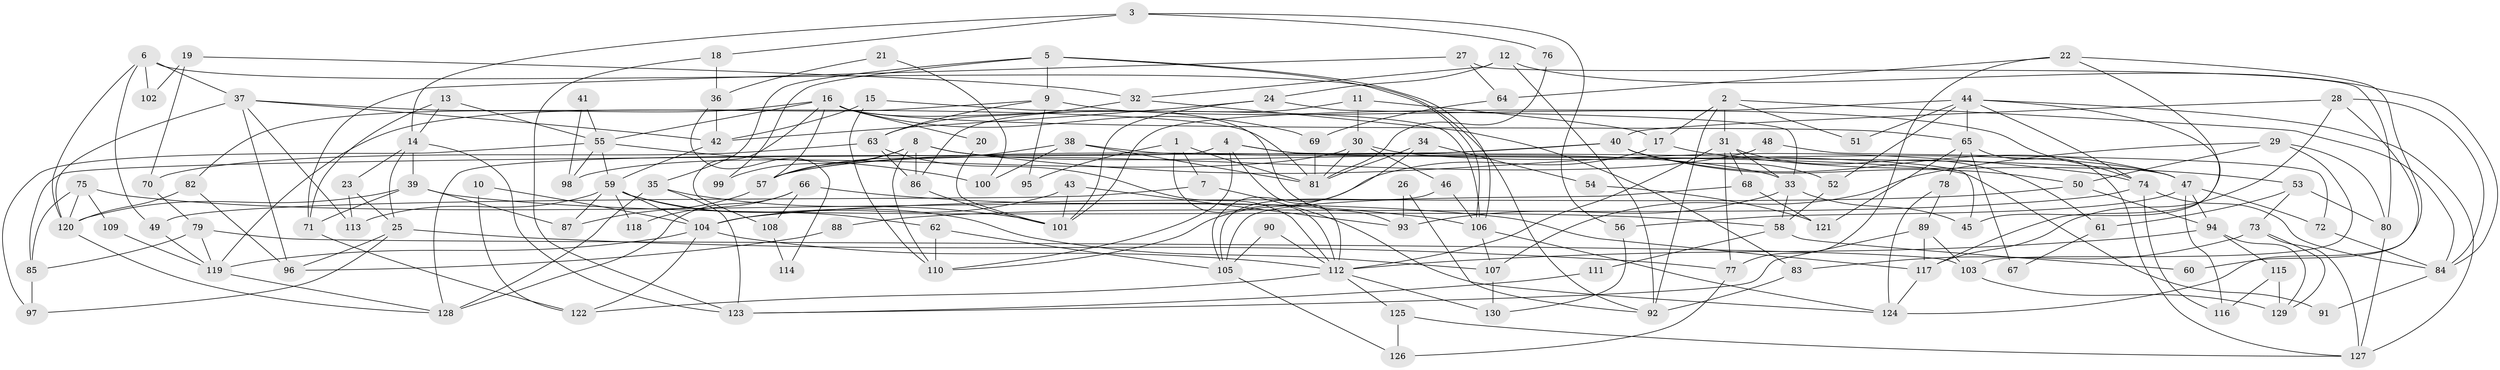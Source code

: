 // Generated by graph-tools (version 1.1) at 2025/11/02/27/25 16:11:19]
// undirected, 130 vertices, 260 edges
graph export_dot {
graph [start="1"]
  node [color=gray90,style=filled];
  1;
  2;
  3;
  4;
  5;
  6;
  7;
  8;
  9;
  10;
  11;
  12;
  13;
  14;
  15;
  16;
  17;
  18;
  19;
  20;
  21;
  22;
  23;
  24;
  25;
  26;
  27;
  28;
  29;
  30;
  31;
  32;
  33;
  34;
  35;
  36;
  37;
  38;
  39;
  40;
  41;
  42;
  43;
  44;
  45;
  46;
  47;
  48;
  49;
  50;
  51;
  52;
  53;
  54;
  55;
  56;
  57;
  58;
  59;
  60;
  61;
  62;
  63;
  64;
  65;
  66;
  67;
  68;
  69;
  70;
  71;
  72;
  73;
  74;
  75;
  76;
  77;
  78;
  79;
  80;
  81;
  82;
  83;
  84;
  85;
  86;
  87;
  88;
  89;
  90;
  91;
  92;
  93;
  94;
  95;
  96;
  97;
  98;
  99;
  100;
  101;
  102;
  103;
  104;
  105;
  106;
  107;
  108;
  109;
  110;
  111;
  112;
  113;
  114;
  115;
  116;
  117;
  118;
  119;
  120;
  121;
  122;
  123;
  124;
  125;
  126;
  127;
  128;
  129;
  130;
  1 -- 112;
  1 -- 81;
  1 -- 7;
  1 -- 95;
  2 -- 31;
  2 -- 84;
  2 -- 17;
  2 -- 51;
  2 -- 92;
  3 -- 56;
  3 -- 14;
  3 -- 18;
  3 -- 76;
  4 -- 128;
  4 -- 47;
  4 -- 45;
  4 -- 110;
  4 -- 112;
  5 -- 9;
  5 -- 106;
  5 -- 106;
  5 -- 35;
  5 -- 99;
  6 -- 92;
  6 -- 120;
  6 -- 37;
  6 -- 49;
  6 -- 102;
  7 -- 124;
  7 -- 49;
  8 -- 57;
  8 -- 110;
  8 -- 33;
  8 -- 74;
  8 -- 86;
  8 -- 99;
  9 -- 74;
  9 -- 119;
  9 -- 63;
  9 -- 95;
  10 -- 122;
  10 -- 104;
  11 -- 30;
  11 -- 86;
  11 -- 17;
  12 -- 24;
  12 -- 84;
  12 -- 32;
  12 -- 92;
  13 -- 14;
  13 -- 71;
  13 -- 55;
  14 -- 39;
  14 -- 23;
  14 -- 25;
  14 -- 123;
  15 -- 42;
  15 -- 110;
  15 -- 106;
  16 -- 82;
  16 -- 55;
  16 -- 20;
  16 -- 57;
  16 -- 65;
  16 -- 69;
  16 -- 93;
  16 -- 108;
  17 -- 53;
  17 -- 110;
  18 -- 123;
  18 -- 36;
  19 -- 70;
  19 -- 32;
  19 -- 102;
  20 -- 101;
  21 -- 36;
  21 -- 100;
  22 -- 45;
  22 -- 77;
  22 -- 60;
  22 -- 64;
  23 -- 113;
  23 -- 25;
  24 -- 33;
  24 -- 101;
  24 -- 42;
  25 -- 97;
  25 -- 77;
  25 -- 96;
  26 -- 92;
  26 -- 93;
  27 -- 71;
  27 -- 64;
  27 -- 80;
  28 -- 40;
  28 -- 117;
  28 -- 84;
  28 -- 124;
  29 -- 50;
  29 -- 80;
  29 -- 103;
  29 -- 107;
  30 -- 47;
  30 -- 46;
  30 -- 81;
  30 -- 98;
  31 -- 112;
  31 -- 33;
  31 -- 61;
  31 -- 68;
  31 -- 77;
  32 -- 83;
  32 -- 63;
  33 -- 93;
  33 -- 45;
  33 -- 58;
  34 -- 81;
  34 -- 105;
  34 -- 54;
  35 -- 101;
  35 -- 123;
  35 -- 128;
  36 -- 42;
  36 -- 114;
  37 -- 120;
  37 -- 42;
  37 -- 81;
  37 -- 96;
  37 -- 113;
  38 -- 57;
  38 -- 81;
  38 -- 91;
  38 -- 100;
  39 -- 87;
  39 -- 58;
  39 -- 71;
  39 -- 120;
  40 -- 85;
  40 -- 50;
  40 -- 47;
  40 -- 52;
  40 -- 57;
  41 -- 98;
  41 -- 55;
  42 -- 59;
  43 -- 104;
  43 -- 101;
  43 -- 93;
  44 -- 117;
  44 -- 127;
  44 -- 51;
  44 -- 52;
  44 -- 65;
  44 -- 74;
  44 -- 101;
  46 -- 105;
  46 -- 106;
  47 -- 94;
  47 -- 56;
  47 -- 72;
  47 -- 116;
  48 -- 57;
  48 -- 72;
  49 -- 119;
  50 -- 94;
  50 -- 104;
  52 -- 58;
  53 -- 80;
  53 -- 61;
  53 -- 73;
  54 -- 121;
  55 -- 59;
  55 -- 97;
  55 -- 98;
  55 -- 100;
  56 -- 130;
  57 -- 87;
  58 -- 60;
  58 -- 111;
  59 -- 107;
  59 -- 62;
  59 -- 87;
  59 -- 104;
  59 -- 113;
  59 -- 118;
  61 -- 67;
  62 -- 110;
  62 -- 105;
  63 -- 70;
  63 -- 86;
  63 -- 112;
  64 -- 69;
  65 -- 67;
  65 -- 78;
  65 -- 121;
  65 -- 127;
  66 -- 128;
  66 -- 106;
  66 -- 108;
  66 -- 118;
  68 -- 105;
  68 -- 121;
  69 -- 81;
  70 -- 79;
  71 -- 122;
  72 -- 84;
  73 -- 129;
  73 -- 83;
  73 -- 127;
  74 -- 84;
  74 -- 88;
  74 -- 116;
  75 -- 117;
  75 -- 120;
  75 -- 85;
  75 -- 109;
  76 -- 81;
  77 -- 126;
  78 -- 124;
  78 -- 89;
  79 -- 103;
  79 -- 119;
  79 -- 85;
  80 -- 127;
  82 -- 96;
  82 -- 120;
  83 -- 92;
  84 -- 91;
  85 -- 97;
  86 -- 101;
  88 -- 96;
  89 -- 123;
  89 -- 103;
  89 -- 117;
  90 -- 105;
  90 -- 112;
  94 -- 115;
  94 -- 112;
  94 -- 129;
  103 -- 129;
  104 -- 112;
  104 -- 119;
  104 -- 122;
  105 -- 126;
  106 -- 107;
  106 -- 124;
  107 -- 130;
  108 -- 114;
  109 -- 119;
  111 -- 123;
  112 -- 122;
  112 -- 125;
  112 -- 130;
  115 -- 116;
  115 -- 129;
  117 -- 124;
  119 -- 128;
  120 -- 128;
  125 -- 127;
  125 -- 126;
}
